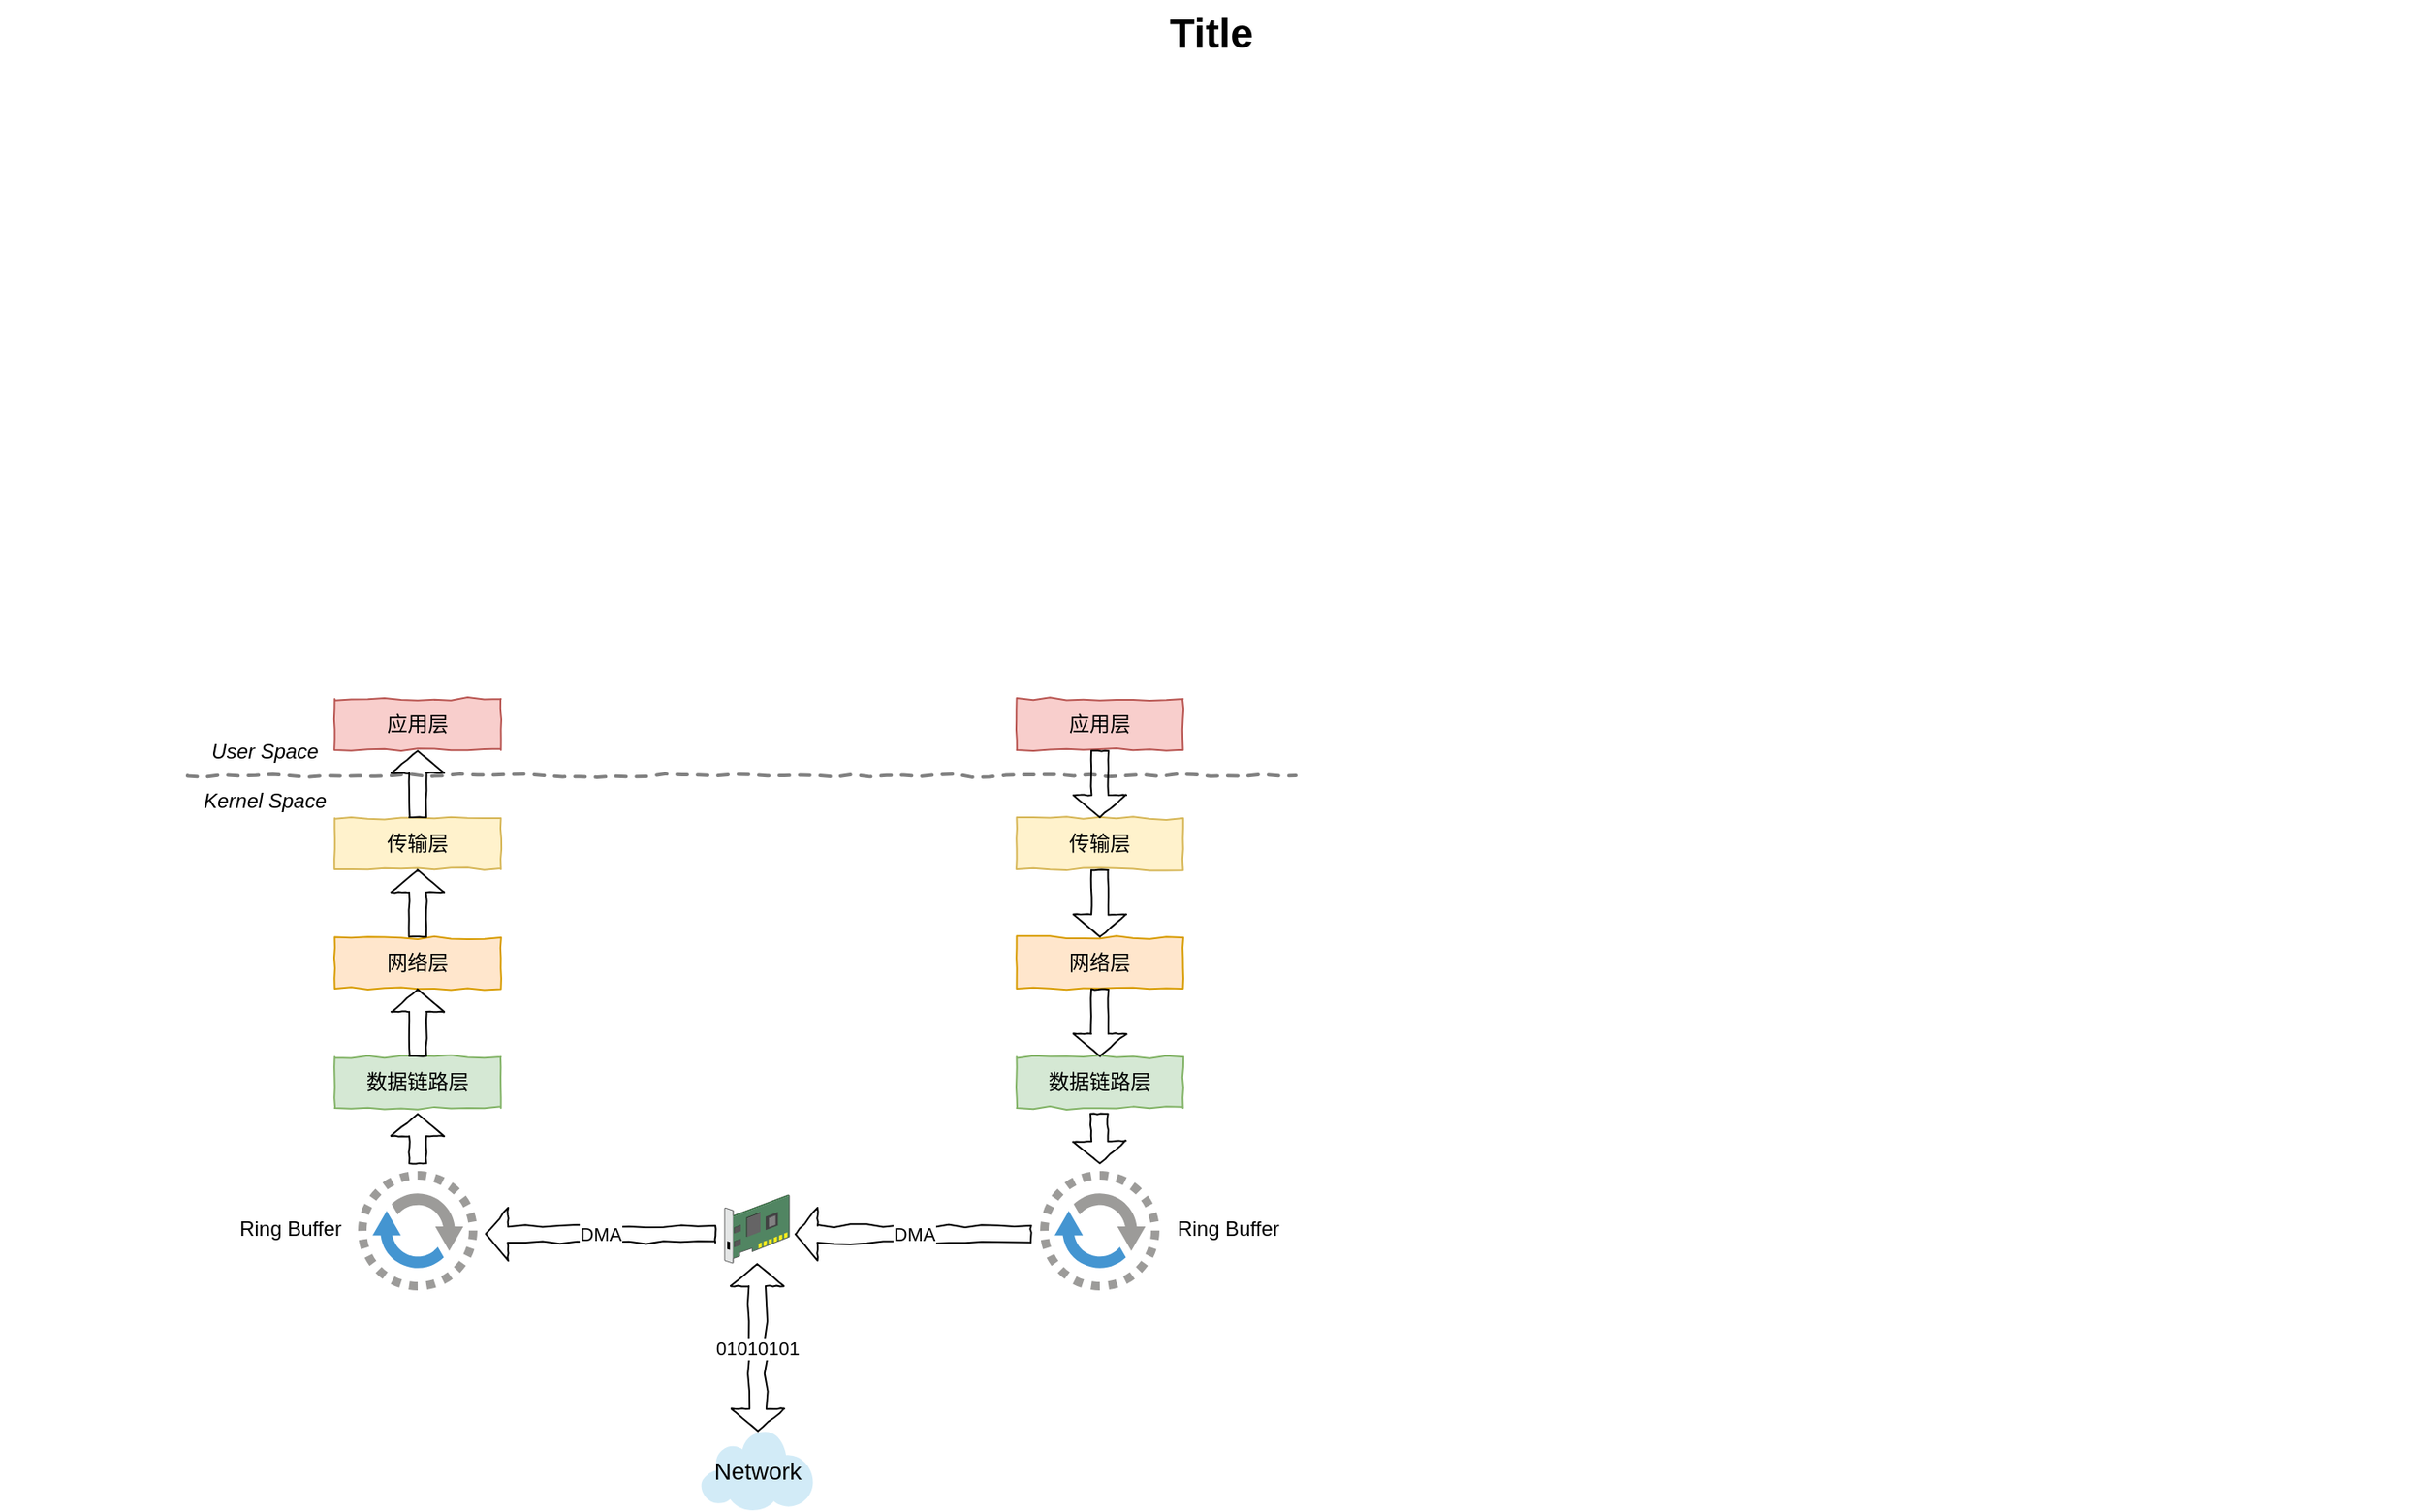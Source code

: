 <mxfile version="20.2.8" type="github">
  <diagram name="Page-1" id="197159a0-c6a4-9194-75a8-e4174976684c">
    <mxGraphModel dx="1214" dy="676" grid="1" gridSize="10" guides="1" tooltips="1" connect="1" arrows="1" fold="1" page="1" pageScale="1.5" pageWidth="1169" pageHeight="826" background="none" math="0" shadow="0">
      <root>
        <mxCell id="0" style=";html=1;" />
        <mxCell id="1" style=";html=1;" parent="0" />
        <mxCell id="1257a543d1cacc4b-9" value="Network" style="shadow=0;dashed=0;html=1;strokeColor=none;fillColor=#4495D1;labelPosition=center;verticalLabelPosition=middle;verticalAlign=middle;shape=mxgraph.veeam.2d.cloud;fontSize=14;align=center;" parent="1" vertex="1">
          <mxGeometry x="571" y="900" width="66" height="46" as="geometry" />
        </mxCell>
        <mxCell id="1257a543d1cacc4b-40" value="" style="shadow=0;dashed=0;html=1;strokeColor=none;fillColor=#4495D1;labelPosition=right;verticalLabelPosition=middle;verticalAlign=middle;shape=mxgraph.veeam.2d.data_mover;fontSize=14;align=left;sketch=0;comic=0;" parent="1" vertex="1">
          <mxGeometry x="370" y="747" width="70" height="70" as="geometry" />
        </mxCell>
        <mxCell id="1257a543d1cacc4b-41" value="" style="shadow=0;dashed=0;html=1;strokeColor=none;fillColor=#4495D1;labelPosition=left;verticalLabelPosition=middle;verticalAlign=middle;shape=mxgraph.veeam.2d.data_mover;fontSize=14;align=right;" parent="1" vertex="1">
          <mxGeometry x="770" y="747" width="70" height="70" as="geometry" />
        </mxCell>
        <mxCell id="1257a543d1cacc4b-50" value="" style="line;strokeWidth=2;html=1;fillColor=none;gradientColor=none;fontSize=14;strokeColor=#808080;dashed=1;comic=1;" parent="1" vertex="1">
          <mxGeometry x="270" y="510" width="650" height="10" as="geometry" />
        </mxCell>
        <mxCell id="1257a543d1cacc4b-52" value="Title" style="text;strokeColor=none;fillColor=none;html=1;fontSize=24;fontStyle=1;verticalAlign=middle;align=center;" parent="1" vertex="1">
          <mxGeometry x="160" y="60" width="1420" height="40" as="geometry" />
        </mxCell>
        <mxCell id="6Y4A40ZoxVQJK0zI3ODf-5" value="" style="shadow=0;dashed=0;html=1;labelPosition=center;verticalLabelPosition=bottom;verticalAlign=top;align=center;outlineConnect=0;shape=mxgraph.veeam.3d.network_card;" vertex="1" parent="1">
          <mxGeometry x="585" y="761" width="38" height="40" as="geometry" />
        </mxCell>
        <mxCell id="6Y4A40ZoxVQJK0zI3ODf-13" value="Ring Buffer" style="text;html=1;align=center;verticalAlign=middle;resizable=0;points=[];autosize=1;strokeColor=none;fillColor=none;" vertex="1" parent="1">
          <mxGeometry x="290" y="766" width="80" height="30" as="geometry" />
        </mxCell>
        <mxCell id="6Y4A40ZoxVQJK0zI3ODf-14" value="Ring Buffer" style="text;html=1;align=center;verticalAlign=middle;resizable=0;points=[];autosize=1;strokeColor=none;fillColor=none;" vertex="1" parent="1">
          <mxGeometry x="840" y="766" width="80" height="30" as="geometry" />
        </mxCell>
        <mxCell id="6Y4A40ZoxVQJK0zI3ODf-15" value="数据链路层" style="rounded=0;whiteSpace=wrap;html=1;shadow=0;comic=1;sketch=0;fillColor=#d5e8d4;strokeColor=#82b366;" vertex="1" parent="1">
          <mxGeometry x="356.25" y="680" width="97.5" height="30" as="geometry" />
        </mxCell>
        <mxCell id="6Y4A40ZoxVQJK0zI3ODf-16" value="网络层" style="rounded=0;whiteSpace=wrap;html=1;shadow=0;comic=1;sketch=0;fillColor=#ffe6cc;strokeColor=#d79b00;" vertex="1" parent="1">
          <mxGeometry x="356.25" y="610" width="97.5" height="30" as="geometry" />
        </mxCell>
        <mxCell id="6Y4A40ZoxVQJK0zI3ODf-17" value="传输层" style="rounded=0;whiteSpace=wrap;html=1;shadow=0;comic=1;sketch=0;fillColor=#fff2cc;strokeColor=#d6b656;" vertex="1" parent="1">
          <mxGeometry x="356.25" y="540" width="97.5" height="30" as="geometry" />
        </mxCell>
        <mxCell id="6Y4A40ZoxVQJK0zI3ODf-18" value="应用层" style="rounded=0;whiteSpace=wrap;html=1;shadow=0;comic=1;sketch=0;fillColor=#f8cecc;strokeColor=#b85450;" vertex="1" parent="1">
          <mxGeometry x="356.25" y="470" width="97.5" height="30" as="geometry" />
        </mxCell>
        <mxCell id="6Y4A40ZoxVQJK0zI3ODf-19" value="数据链路层" style="rounded=0;whiteSpace=wrap;html=1;shadow=0;comic=1;sketch=0;fillColor=#d5e8d4;strokeColor=#82b366;" vertex="1" parent="1">
          <mxGeometry x="756.25" y="680" width="97.5" height="30" as="geometry" />
        </mxCell>
        <mxCell id="6Y4A40ZoxVQJK0zI3ODf-20" value="网络层" style="rounded=0;whiteSpace=wrap;html=1;shadow=0;comic=1;sketch=0;fillColor=#ffe6cc;strokeColor=#d79b00;" vertex="1" parent="1">
          <mxGeometry x="756.25" y="610" width="97.5" height="30" as="geometry" />
        </mxCell>
        <mxCell id="6Y4A40ZoxVQJK0zI3ODf-21" value="传输层" style="rounded=0;whiteSpace=wrap;html=1;shadow=0;comic=1;sketch=0;fillColor=#fff2cc;strokeColor=#d6b656;" vertex="1" parent="1">
          <mxGeometry x="756.25" y="540" width="97.5" height="30" as="geometry" />
        </mxCell>
        <mxCell id="6Y4A40ZoxVQJK0zI3ODf-22" value="应用层" style="rounded=0;whiteSpace=wrap;html=1;shadow=0;comic=1;sketch=0;fillColor=#f8cecc;strokeColor=#b85450;" vertex="1" parent="1">
          <mxGeometry x="756.25" y="470" width="97.5" height="30" as="geometry" />
        </mxCell>
        <mxCell id="6Y4A40ZoxVQJK0zI3ODf-23" value="DMA" style="shape=flexArrow;endArrow=classic;html=1;rounded=0;shadow=0;comic=1;sketch=0;startSize=4;endSize=4;sourcePerimeterSpacing=0;targetPerimeterSpacing=0;entryX=1.064;entryY=0.557;entryDx=0;entryDy=0;entryPerimeter=0;" edge="1" parent="1">
          <mxGeometry width="50" height="50" relative="1" as="geometry">
            <mxPoint x="580" y="784" as="sourcePoint" />
            <mxPoint x="444.48" y="783.99" as="targetPoint" />
          </mxGeometry>
        </mxCell>
        <mxCell id="6Y4A40ZoxVQJK0zI3ODf-24" value="DMA" style="shape=flexArrow;endArrow=classic;html=1;rounded=0;shadow=0;comic=1;sketch=0;startSize=4;endSize=4;sourcePerimeterSpacing=0;targetPerimeterSpacing=0;" edge="1" parent="1">
          <mxGeometry width="50" height="50" relative="1" as="geometry">
            <mxPoint x="765" y="784" as="sourcePoint" />
            <mxPoint x="626" y="784" as="targetPoint" />
          </mxGeometry>
        </mxCell>
        <mxCell id="6Y4A40ZoxVQJK0zI3ODf-25" value="01010101" style="shape=flexArrow;endArrow=classic;html=1;rounded=0;shadow=0;comic=1;sketch=0;startSize=4;endSize=4;sourcePerimeterSpacing=0;targetPerimeterSpacing=0;exitX=0.508;exitY=0;exitDx=0;exitDy=0;exitPerimeter=0;startArrow=block;" edge="1" parent="1" source="1257a543d1cacc4b-9" target="6Y4A40ZoxVQJK0zI3ODf-5">
          <mxGeometry width="50" height="50" relative="1" as="geometry">
            <mxPoint x="580" y="870" as="sourcePoint" />
            <mxPoint x="630" y="820" as="targetPoint" />
          </mxGeometry>
        </mxCell>
        <mxCell id="6Y4A40ZoxVQJK0zI3ODf-28" value="" style="shape=flexArrow;endArrow=classic;html=1;rounded=0;shadow=0;comic=1;sketch=0;startSize=4;endSize=4;sourcePerimeterSpacing=0;targetPerimeterSpacing=0;entryX=0.5;entryY=1;entryDx=0;entryDy=0;exitX=0.5;exitY=0;exitDx=0;exitDy=0;" edge="1" parent="1" source="6Y4A40ZoxVQJK0zI3ODf-15" target="6Y4A40ZoxVQJK0zI3ODf-16">
          <mxGeometry width="50" height="50" relative="1" as="geometry">
            <mxPoint x="540" y="650" as="sourcePoint" />
            <mxPoint x="510" y="640" as="targetPoint" />
          </mxGeometry>
        </mxCell>
        <mxCell id="6Y4A40ZoxVQJK0zI3ODf-29" value="" style="shape=flexArrow;endArrow=classic;html=1;rounded=0;shadow=0;comic=1;sketch=0;startSize=4;endSize=4;sourcePerimeterSpacing=0;targetPerimeterSpacing=0;entryX=0.5;entryY=1;entryDx=0;entryDy=0;exitX=0.5;exitY=0;exitDx=0;exitDy=0;" edge="1" parent="1" source="6Y4A40ZoxVQJK0zI3ODf-16" target="6Y4A40ZoxVQJK0zI3ODf-17">
          <mxGeometry width="50" height="50" relative="1" as="geometry">
            <mxPoint x="549" y="690" as="sourcePoint" />
            <mxPoint x="549" y="650" as="targetPoint" />
          </mxGeometry>
        </mxCell>
        <mxCell id="6Y4A40ZoxVQJK0zI3ODf-30" value="" style="shape=flexArrow;endArrow=classic;html=1;rounded=0;shadow=0;comic=1;sketch=0;startSize=4;endSize=4;sourcePerimeterSpacing=0;targetPerimeterSpacing=0;entryX=0.5;entryY=1;entryDx=0;entryDy=0;exitX=0.5;exitY=0;exitDx=0;exitDy=0;" edge="1" parent="1" source="6Y4A40ZoxVQJK0zI3ODf-17" target="6Y4A40ZoxVQJK0zI3ODf-18">
          <mxGeometry width="50" height="50" relative="1" as="geometry">
            <mxPoint x="521" y="620" as="sourcePoint" />
            <mxPoint x="521" y="580" as="targetPoint" />
          </mxGeometry>
        </mxCell>
        <mxCell id="6Y4A40ZoxVQJK0zI3ODf-31" value="" style="shape=flexArrow;endArrow=classic;html=1;rounded=0;shadow=0;comic=1;sketch=0;startSize=4;endSize=4;sourcePerimeterSpacing=0;targetPerimeterSpacing=0;entryX=0.5;entryY=1;entryDx=0;entryDy=0;" edge="1" parent="1">
          <mxGeometry width="50" height="50" relative="1" as="geometry">
            <mxPoint x="405" y="743" as="sourcePoint" />
            <mxPoint x="405" y="713" as="targetPoint" />
          </mxGeometry>
        </mxCell>
        <mxCell id="6Y4A40ZoxVQJK0zI3ODf-32" value="" style="shape=flexArrow;endArrow=classic;html=1;rounded=0;shadow=0;comic=1;sketch=0;startSize=4;endSize=4;sourcePerimeterSpacing=0;targetPerimeterSpacing=0;entryX=0.5;entryY=0;entryDx=0;entryDy=0;exitX=0.5;exitY=1;exitDx=0;exitDy=0;" edge="1" parent="1" source="6Y4A40ZoxVQJK0zI3ODf-22" target="6Y4A40ZoxVQJK0zI3ODf-21">
          <mxGeometry width="50" height="50" relative="1" as="geometry">
            <mxPoint x="547" y="620" as="sourcePoint" />
            <mxPoint x="547" y="580" as="targetPoint" />
          </mxGeometry>
        </mxCell>
        <mxCell id="6Y4A40ZoxVQJK0zI3ODf-33" value="" style="shape=flexArrow;endArrow=classic;html=1;rounded=0;shadow=0;comic=1;sketch=0;startSize=4;endSize=4;sourcePerimeterSpacing=0;targetPerimeterSpacing=0;entryX=0.5;entryY=0;entryDx=0;entryDy=0;exitX=0.5;exitY=1;exitDx=0;exitDy=0;" edge="1" parent="1" source="6Y4A40ZoxVQJK0zI3ODf-21" target="6Y4A40ZoxVQJK0zI3ODf-20">
          <mxGeometry width="50" height="50" relative="1" as="geometry">
            <mxPoint x="712" y="522" as="sourcePoint" />
            <mxPoint x="712" y="562" as="targetPoint" />
          </mxGeometry>
        </mxCell>
        <mxCell id="6Y4A40ZoxVQJK0zI3ODf-34" value="" style="shape=flexArrow;endArrow=classic;html=1;rounded=0;shadow=0;comic=1;sketch=0;startSize=4;endSize=4;sourcePerimeterSpacing=0;targetPerimeterSpacing=0;entryX=0.5;entryY=0;entryDx=0;entryDy=0;exitX=0.5;exitY=1;exitDx=0;exitDy=0;" edge="1" parent="1" source="6Y4A40ZoxVQJK0zI3ODf-20" target="6Y4A40ZoxVQJK0zI3ODf-19">
          <mxGeometry width="50" height="50" relative="1" as="geometry">
            <mxPoint x="688" y="580" as="sourcePoint" />
            <mxPoint x="688" y="620" as="targetPoint" />
          </mxGeometry>
        </mxCell>
        <mxCell id="6Y4A40ZoxVQJK0zI3ODf-35" value="" style="shape=flexArrow;endArrow=classic;html=1;rounded=0;shadow=0;comic=1;sketch=0;startSize=4;endSize=4;sourcePerimeterSpacing=0;targetPerimeterSpacing=0;exitX=0.5;exitY=1;exitDx=0;exitDy=0;" edge="1" parent="1">
          <mxGeometry width="50" height="50" relative="1" as="geometry">
            <mxPoint x="804.5" y="713" as="sourcePoint" />
            <mxPoint x="805" y="743" as="targetPoint" />
          </mxGeometry>
        </mxCell>
        <mxCell id="6Y4A40ZoxVQJK0zI3ODf-36" value="&lt;i&gt;User Space&lt;/i&gt;" style="text;html=1;align=center;verticalAlign=middle;resizable=0;points=[];autosize=1;strokeColor=none;fillColor=none;" vertex="1" parent="1">
          <mxGeometry x="270" y="486" width="90" height="30" as="geometry" />
        </mxCell>
        <mxCell id="6Y4A40ZoxVQJK0zI3ODf-37" value="&lt;i&gt;Kernel Space&lt;/i&gt;" style="text;html=1;align=center;verticalAlign=middle;resizable=0;points=[];autosize=1;strokeColor=none;fillColor=none;" vertex="1" parent="1">
          <mxGeometry x="270" y="515" width="90" height="30" as="geometry" />
        </mxCell>
      </root>
    </mxGraphModel>
  </diagram>
</mxfile>
